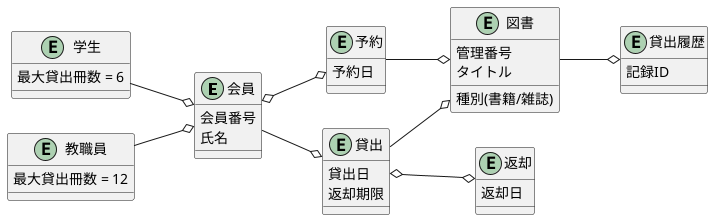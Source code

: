 @startuml
 
left to right direction
entity 会員 {
    会員番号
    氏名
}
 
entity 学生 {
    最大貸出冊数 = 6
}
 
entity 教職員 {
    最大貸出冊数 = 12
}
 
 
entity 図書 {
  管理番号
  タイトル
  種別(書籍/雑誌)
}
 
entity 貸出 {
  貸出日
  返却期限
}
 
entity 返却 {
  返却日
}
entity 予約 {
  予約日
}
entity 貸出履歴 {
  記録ID
}
 
学生 --o 会員
教職員 --o 会員
 
会員 --o 貸出
会員 o--o 予約
 
貸出 o--o 返却
貸出 --o 図書
予約 --o 図書
 
図書 --o 貸出履歴
 
 
@enduml
 